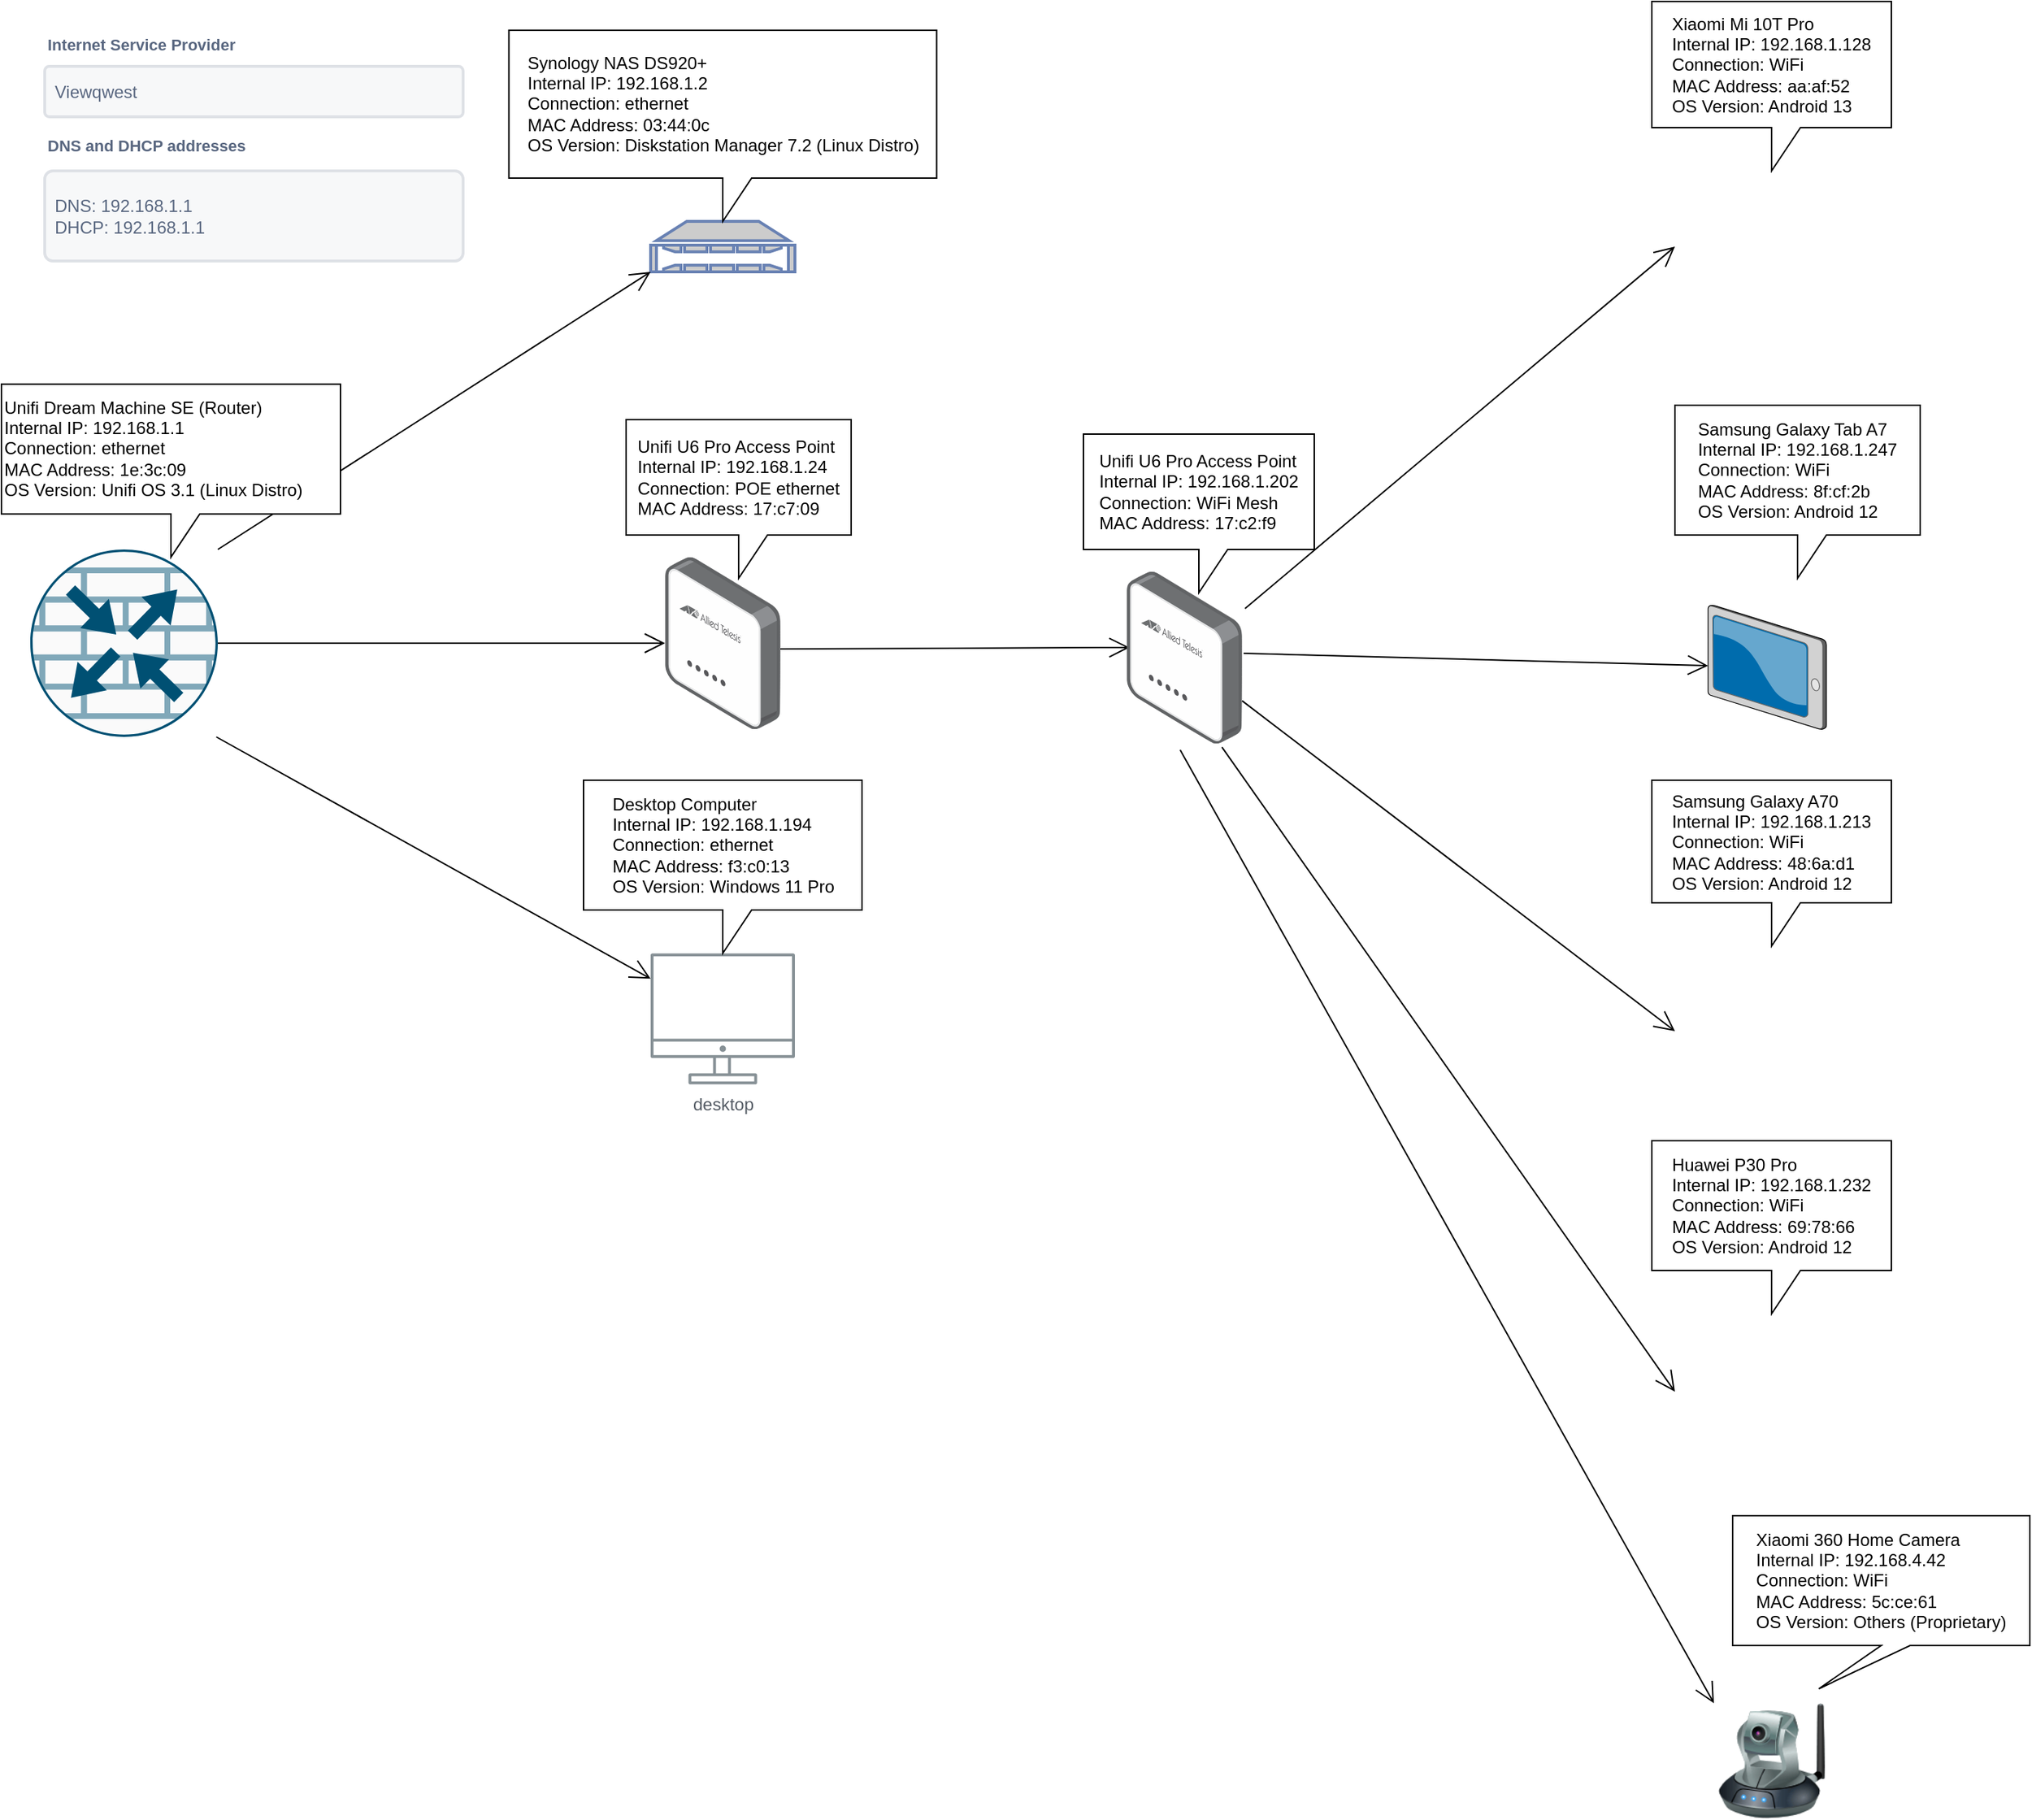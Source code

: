 <mxfile version="21.6.8" type="onedrive">
  <diagram name="Page-1" id="IBdIkPV9pn2-8v3MIylM">
    <mxGraphModel grid="1" page="1" gridSize="10" guides="1" tooltips="1" connect="1" arrows="1" fold="1" pageScale="1" pageWidth="827" pageHeight="1169" math="0" shadow="0">
      <root>
        <mxCell id="0" />
        <mxCell id="1" parent="0" />
        <mxCell id="PrfPCNccRRWCTI0NGbYJ-4" value="" style="fontColor=#0066CC;verticalAlign=top;verticalLabelPosition=bottom;labelPosition=center;align=center;html=1;outlineConnect=0;fillColor=#CCCCCC;strokeColor=#6881B3;gradientColor=none;gradientDirection=north;strokeWidth=2;shape=mxgraph.networks.nas_filer;" vertex="1" parent="1">
          <mxGeometry x="440" y="172.5" width="100" height="35" as="geometry" />
        </mxCell>
        <mxCell id="PrfPCNccRRWCTI0NGbYJ-7" value="" style="endArrow=open;endFill=1;endSize=12;html=1;rounded=0;entryX=0;entryY=1;entryDx=0;entryDy=0;entryPerimeter=0;" edge="1" parent="1" target="PrfPCNccRRWCTI0NGbYJ-4">
          <mxGeometry width="160" relative="1" as="geometry">
            <mxPoint x="140" y="400" as="sourcePoint" />
            <mxPoint x="430" y="200" as="targetPoint" />
          </mxGeometry>
        </mxCell>
        <mxCell id="PrfPCNccRRWCTI0NGbYJ-9" value="Internet Service Provider" style="fillColor=none;strokeColor=none;html=1;fontSize=11;fontStyle=0;align=left;fontColor=#596780;fontStyle=1;fontSize=11" vertex="1" parent="1">
          <mxGeometry x="20" y="40" width="240" height="20" as="geometry" />
        </mxCell>
        <mxCell id="PrfPCNccRRWCTI0NGbYJ-10" value="Viewqwest" style="rounded=1;arcSize=9;fillColor=#F7F8F9;align=left;spacingLeft=5;strokeColor=#DEE1E6;html=1;strokeWidth=2;fontColor=#596780;fontSize=12" vertex="1" parent="1">
          <mxGeometry x="20" y="65" width="290" height="35" as="geometry" />
        </mxCell>
        <mxCell id="PrfPCNccRRWCTI0NGbYJ-11" value="" style="endArrow=open;endFill=1;endSize=12;html=1;rounded=0;exitX=1;exitY=0.5;exitDx=0;exitDy=0;exitPerimeter=0;" edge="1" parent="1" source="PrfPCNccRRWCTI0NGbYJ-45" target="PrfPCNccRRWCTI0NGbYJ-12">
          <mxGeometry width="160" relative="1" as="geometry">
            <mxPoint x="138" y="465" as="sourcePoint" />
            <mxPoint x="390" y="370" as="targetPoint" />
          </mxGeometry>
        </mxCell>
        <mxCell id="PrfPCNccRRWCTI0NGbYJ-12" value="" style="image;points=[];aspect=fixed;html=1;align=center;shadow=0;dashed=0;image=img/lib/allied_telesis/wireless/Access_Point_Indoor.svg;" vertex="1" parent="1">
          <mxGeometry x="450" y="405.33" width="80" height="119.34" as="geometry" />
        </mxCell>
        <mxCell id="PrfPCNccRRWCTI0NGbYJ-13" value="&lt;div style=&quot;text-align: left;&quot;&gt;Unifi U6 Pro Access Point&lt;/div&gt;&lt;div style=&quot;text-align: left;&quot;&gt;&lt;span style=&quot;background-color: initial;&quot;&gt;Internal IP: 192.168.1.24&lt;/span&gt;&lt;/div&gt;&lt;div style=&quot;text-align: left;&quot;&gt;&lt;span style=&quot;background-color: initial;&quot;&gt;Connection: POE ethernet&lt;/span&gt;&lt;/div&gt;&lt;div style=&quot;text-align: left;&quot;&gt;&lt;span style=&quot;background-color: initial;&quot;&gt;MAC Address: 17:c7:09&lt;/span&gt;&lt;/div&gt;" style="shape=callout;whiteSpace=wrap;html=1;perimeter=calloutPerimeter;" vertex="1" parent="1">
          <mxGeometry x="423" y="310" width="156" height="110" as="geometry" />
        </mxCell>
        <mxCell id="PrfPCNccRRWCTI0NGbYJ-16" value="" style="endArrow=open;endFill=1;endSize=12;html=1;rounded=0;exitX=0.992;exitY=1;exitDx=0;exitDy=0;exitPerimeter=0;" edge="1" parent="1" source="PrfPCNccRRWCTI0NGbYJ-45" target="PrfPCNccRRWCTI0NGbYJ-17">
          <mxGeometry width="160" relative="1" as="geometry">
            <mxPoint x="138" y="529" as="sourcePoint" />
            <mxPoint x="420" y="700" as="targetPoint" />
          </mxGeometry>
        </mxCell>
        <mxCell id="PrfPCNccRRWCTI0NGbYJ-17" value="desktop" style="sketch=0;outlineConnect=0;gradientColor=none;fontColor=#545B64;strokeColor=none;fillColor=#879196;dashed=0;verticalLabelPosition=bottom;verticalAlign=top;align=center;html=1;fontSize=12;fontStyle=0;aspect=fixed;shape=mxgraph.aws4.illustration_desktop;pointerEvents=1" vertex="1" parent="1">
          <mxGeometry x="440" y="680" width="100" height="91" as="geometry" />
        </mxCell>
        <mxCell id="PrfPCNccRRWCTI0NGbYJ-18" value="&lt;div style=&quot;text-align: left;&quot;&gt;Desktop Computer&lt;/div&gt;&lt;div style=&quot;text-align: left;&quot;&gt;&lt;span style=&quot;background-color: initial;&quot;&gt;Internal IP: 192.168.1.194&lt;/span&gt;&lt;/div&gt;&lt;div style=&quot;text-align: left;&quot;&gt;&lt;span style=&quot;background-color: initial;&quot;&gt;Connection: ethernet&lt;/span&gt;&lt;/div&gt;&lt;div style=&quot;text-align: left;&quot;&gt;&lt;span style=&quot;background-color: initial;&quot;&gt;MAC Address: f3:c0:13&lt;/span&gt;&lt;/div&gt;&lt;div style=&quot;text-align: left;&quot;&gt;&lt;span style=&quot;background-color: initial;&quot;&gt;OS Version: Windows 11 Pro&lt;/span&gt;&lt;/div&gt;" style="shape=callout;whiteSpace=wrap;html=1;perimeter=calloutPerimeter;" vertex="1" parent="1">
          <mxGeometry x="393.5" y="560" width="193" height="120" as="geometry" />
        </mxCell>
        <mxCell id="PrfPCNccRRWCTI0NGbYJ-19" value="" style="endArrow=open;endFill=1;endSize=12;html=1;rounded=0;exitX=1;exitY=0.534;exitDx=0;exitDy=0;exitPerimeter=0;entryX=0.025;entryY=0.441;entryDx=0;entryDy=0;entryPerimeter=0;" edge="1" parent="1" source="PrfPCNccRRWCTI0NGbYJ-12" target="PrfPCNccRRWCTI0NGbYJ-21">
          <mxGeometry width="160" relative="1" as="geometry">
            <mxPoint x="520" y="465" as="sourcePoint" />
            <mxPoint x="870" y="469.883" as="targetPoint" />
          </mxGeometry>
        </mxCell>
        <mxCell id="PrfPCNccRRWCTI0NGbYJ-21" value="" style="image;points=[];aspect=fixed;html=1;align=center;shadow=0;dashed=0;image=img/lib/allied_telesis/wireless/Access_Point_Indoor.svg;" vertex="1" parent="1">
          <mxGeometry x="770" y="415.33" width="80" height="119.34" as="geometry" />
        </mxCell>
        <mxCell id="PrfPCNccRRWCTI0NGbYJ-25" value="&lt;div style=&quot;text-align: left;&quot;&gt;&lt;span style=&quot;background-color: initial;&quot;&gt;Unifi U6 Pro Access Point&lt;/span&gt;&lt;/div&gt;&lt;div style=&quot;text-align: left;&quot;&gt;&lt;span style=&quot;background-color: initial;&quot;&gt;Internal IP: 192.168.1.202&lt;/span&gt;&lt;/div&gt;&lt;div style=&quot;text-align: left;&quot;&gt;&lt;span style=&quot;background-color: initial;&quot;&gt;Connection: WiFi Mesh&lt;/span&gt;&lt;/div&gt;&lt;div style=&quot;text-align: left;&quot;&gt;&lt;span style=&quot;background-color: initial;&quot;&gt;MAC Address:&amp;nbsp;&lt;/span&gt;&lt;span style=&quot;background-color: initial;&quot;&gt;17:c2:f9&lt;/span&gt;&lt;/div&gt;" style="shape=callout;whiteSpace=wrap;html=1;perimeter=calloutPerimeter;" vertex="1" parent="1">
          <mxGeometry x="740" y="320" width="160" height="110" as="geometry" />
        </mxCell>
        <mxCell id="PrfPCNccRRWCTI0NGbYJ-27" value="" style="endArrow=open;endFill=1;endSize=12;html=1;rounded=0;exitX=1.025;exitY=0.215;exitDx=0;exitDy=0;exitPerimeter=0;entryX=0;entryY=0.5;entryDx=0;entryDy=0;" edge="1" parent="1" source="PrfPCNccRRWCTI0NGbYJ-21" target="PrfPCNccRRWCTI0NGbYJ-34">
          <mxGeometry width="160" relative="1" as="geometry">
            <mxPoint x="850" y="441" as="sourcePoint" />
            <mxPoint x="1170" y="240" as="targetPoint" />
          </mxGeometry>
        </mxCell>
        <mxCell id="PrfPCNccRRWCTI0NGbYJ-28" value="" style="endArrow=open;endFill=1;endSize=12;html=1;rounded=0;exitX=1.013;exitY=0.475;exitDx=0;exitDy=0;exitPerimeter=0;" edge="1" parent="1" source="PrfPCNccRRWCTI0NGbYJ-21" target="PrfPCNccRRWCTI0NGbYJ-32">
          <mxGeometry width="160" relative="1" as="geometry">
            <mxPoint x="850" y="461" as="sourcePoint" />
            <mxPoint x="1170" y="440" as="targetPoint" />
          </mxGeometry>
        </mxCell>
        <mxCell id="PrfPCNccRRWCTI0NGbYJ-29" value="" style="endArrow=open;endFill=1;endSize=12;html=1;rounded=0;exitX=1;exitY=0.751;exitDx=0;exitDy=0;exitPerimeter=0;entryX=0;entryY=0.5;entryDx=0;entryDy=0;" edge="1" parent="1" source="PrfPCNccRRWCTI0NGbYJ-21" target="PrfPCNccRRWCTI0NGbYJ-35">
          <mxGeometry width="160" relative="1" as="geometry">
            <mxPoint x="850" y="499" as="sourcePoint" />
            <mxPoint x="1160" y="704" as="targetPoint" />
          </mxGeometry>
        </mxCell>
        <mxCell id="PrfPCNccRRWCTI0NGbYJ-30" value="" style="endArrow=open;endFill=1;endSize=12;html=1;rounded=0;exitX=0.825;exitY=1.02;exitDx=0;exitDy=0;exitPerimeter=0;entryX=0;entryY=0.5;entryDx=0;entryDy=0;" edge="1" parent="1" source="PrfPCNccRRWCTI0NGbYJ-21" target="PrfPCNccRRWCTI0NGbYJ-36">
          <mxGeometry width="160" relative="1" as="geometry">
            <mxPoint x="870" y="601" as="sourcePoint" />
            <mxPoint x="1100" y="990" as="targetPoint" />
          </mxGeometry>
        </mxCell>
        <mxCell id="PrfPCNccRRWCTI0NGbYJ-32" value="" style="verticalLabelPosition=bottom;sketch=0;aspect=fixed;html=1;verticalAlign=top;strokeColor=none;align=center;outlineConnect=0;shape=mxgraph.citrix.tablet_2;" vertex="1" parent="1">
          <mxGeometry x="1173" y="438.67" width="82" height="86" as="geometry" />
        </mxCell>
        <mxCell id="PrfPCNccRRWCTI0NGbYJ-33" value="&lt;div style=&quot;text-align: left;&quot;&gt;Samsung Galaxy Tab A7&lt;/div&gt;&lt;div style=&quot;text-align: left;&quot;&gt;&lt;span style=&quot;background-color: initial;&quot;&gt;Internal IP: 192.168.1.247&lt;/span&gt;&lt;/div&gt;&lt;div style=&quot;text-align: left;&quot;&gt;&lt;span style=&quot;background-color: initial;&quot;&gt;Connection: WiFi&lt;/span&gt;&lt;/div&gt;&lt;div style=&quot;text-align: left;&quot;&gt;&lt;span style=&quot;background-color: initial;&quot;&gt;MAC Address: 8f:cf:2b&lt;/span&gt;&lt;/div&gt;&lt;div style=&quot;text-align: left;&quot;&gt;&lt;span style=&quot;background-color: initial;&quot;&gt;OS Version: Android 12&lt;/span&gt;&lt;/div&gt;" style="shape=callout;whiteSpace=wrap;html=1;perimeter=calloutPerimeter;" vertex="1" parent="1">
          <mxGeometry x="1150" y="300" width="170" height="120" as="geometry" />
        </mxCell>
        <mxCell id="PrfPCNccRRWCTI0NGbYJ-34" value="" style="shape=image;html=1;verticalAlign=top;verticalLabelPosition=bottom;labelBackgroundColor=#ffffff;imageAspect=0;aspect=fixed;image=https://cdn3.iconfinder.com/data/icons/ui-interface-line/32/handphone_website_app_mobile_ui_web_interface_1-128.png" vertex="1" parent="1">
          <mxGeometry x="1150" y="126" width="128" height="128" as="geometry" />
        </mxCell>
        <mxCell id="PrfPCNccRRWCTI0NGbYJ-35" value="" style="shape=image;html=1;verticalAlign=top;verticalLabelPosition=bottom;labelBackgroundColor=#ffffff;imageAspect=0;aspect=fixed;image=https://cdn3.iconfinder.com/data/icons/ui-interface-line/32/handphone_website_app_mobile_ui_web_interface_1-128.png" vertex="1" parent="1">
          <mxGeometry x="1150" y="670" width="128" height="128" as="geometry" />
        </mxCell>
        <mxCell id="PrfPCNccRRWCTI0NGbYJ-36" value="" style="shape=image;html=1;verticalAlign=top;verticalLabelPosition=bottom;labelBackgroundColor=#ffffff;imageAspect=0;aspect=fixed;image=https://cdn3.iconfinder.com/data/icons/ui-interface-line/32/handphone_website_app_mobile_ui_web_interface_1-128.png" vertex="1" parent="1">
          <mxGeometry x="1150" y="920" width="128" height="128" as="geometry" />
        </mxCell>
        <mxCell id="PrfPCNccRRWCTI0NGbYJ-37" value="&lt;div style=&quot;text-align: left;&quot;&gt;Samsung Galaxy A70&lt;/div&gt;&lt;div style=&quot;text-align: left;&quot;&gt;&lt;span style=&quot;background-color: initial;&quot;&gt;Internal IP: 192.168.1.213&lt;/span&gt;&lt;/div&gt;&lt;div style=&quot;text-align: left;&quot;&gt;&lt;span style=&quot;background-color: initial;&quot;&gt;Connection: WiFi&lt;/span&gt;&lt;/div&gt;&lt;div style=&quot;text-align: left;&quot;&gt;&lt;span style=&quot;background-color: initial;&quot;&gt;MAC Address: 48:6a:d1&lt;/span&gt;&lt;/div&gt;&lt;div style=&quot;text-align: left;&quot;&gt;&lt;span style=&quot;background-color: initial;&quot;&gt;OS Version: Android 12&lt;/span&gt;&lt;/div&gt;" style="shape=callout;whiteSpace=wrap;html=1;perimeter=calloutPerimeter;" vertex="1" parent="1">
          <mxGeometry x="1134" y="560" width="166" height="115" as="geometry" />
        </mxCell>
        <mxCell id="PrfPCNccRRWCTI0NGbYJ-38" value="&lt;div style=&quot;text-align: left;&quot;&gt;Huawei P30 Pro&lt;/div&gt;&lt;div style=&quot;text-align: left;&quot;&gt;&lt;span style=&quot;background-color: initial;&quot;&gt;Internal IP: 192.168.1.232&lt;/span&gt;&lt;/div&gt;&lt;div style=&quot;text-align: left;&quot;&gt;&lt;span style=&quot;background-color: initial;&quot;&gt;Connection: WiFi&lt;/span&gt;&lt;/div&gt;&lt;div style=&quot;text-align: left;&quot;&gt;&lt;span style=&quot;background-color: initial;&quot;&gt;MAC Address: 69:78:66&lt;/span&gt;&lt;/div&gt;&lt;div style=&quot;text-align: left;&quot;&gt;&lt;span style=&quot;background-color: initial;&quot;&gt;OS Version: Android 12&lt;/span&gt;&lt;/div&gt;" style="shape=callout;whiteSpace=wrap;html=1;perimeter=calloutPerimeter;" vertex="1" parent="1">
          <mxGeometry x="1134" y="810" width="166" height="120" as="geometry" />
        </mxCell>
        <mxCell id="PrfPCNccRRWCTI0NGbYJ-39" value="&lt;div style=&quot;text-align: left;&quot;&gt;Xiaomi Mi 10T Pro&lt;/div&gt;&lt;div style=&quot;text-align: left;&quot;&gt;&lt;span style=&quot;background-color: initial;&quot;&gt;Internal IP: 192.168.1.128&lt;/span&gt;&lt;/div&gt;&lt;div style=&quot;text-align: left;&quot;&gt;&lt;span style=&quot;background-color: initial;&quot;&gt;Connection: WiFi&lt;/span&gt;&lt;/div&gt;&lt;div style=&quot;text-align: left;&quot;&gt;&lt;span style=&quot;background-color: initial;&quot;&gt;MAC Address: aa:af:52&lt;br&gt;OS Version: Android 13&lt;/span&gt;&lt;/div&gt;" style="shape=callout;whiteSpace=wrap;html=1;perimeter=calloutPerimeter;" vertex="1" parent="1">
          <mxGeometry x="1134" y="20" width="166" height="117.5" as="geometry" />
        </mxCell>
        <mxCell id="PrfPCNccRRWCTI0NGbYJ-41" value="DNS: 192.168.1.1&lt;br&gt;DHCP: 192.168.1.1" style="rounded=1;arcSize=9;fillColor=#F7F8F9;align=left;spacingLeft=5;strokeColor=#DEE1E6;html=1;strokeWidth=2;fontColor=#596780;fontSize=12" vertex="1" parent="1">
          <mxGeometry x="20" y="137.5" width="290" height="62.5" as="geometry" />
        </mxCell>
        <mxCell id="PrfPCNccRRWCTI0NGbYJ-42" value="DNS and DHCP addresses" style="fillColor=none;strokeColor=none;html=1;fontSize=11;fontStyle=0;align=left;fontColor=#596780;fontStyle=1;fontSize=11" vertex="1" parent="1">
          <mxGeometry x="20" y="110" width="240" height="20" as="geometry" />
        </mxCell>
        <mxCell id="PrfPCNccRRWCTI0NGbYJ-44" value="&lt;div style=&quot;text-align: left;&quot;&gt;Synology NAS DS920+&lt;/div&gt;&lt;div style=&quot;text-align: left;&quot;&gt;&lt;span style=&quot;background-color: initial;&quot;&gt;Internal IP: 192.168.1.2&lt;/span&gt;&lt;/div&gt;&lt;div style=&quot;text-align: left;&quot;&gt;&lt;span style=&quot;background-color: initial;&quot;&gt;Connection: ethernet&lt;/span&gt;&lt;/div&gt;&lt;div style=&quot;text-align: left;&quot;&gt;&lt;span style=&quot;background-color: initial;&quot;&gt;MAC Address: 03:44:0c&lt;br&gt;OS Version: Diskstation Manager 7.2 (Linux Distro)&lt;/span&gt;&lt;/div&gt;" style="shape=callout;whiteSpace=wrap;html=1;perimeter=calloutPerimeter;" vertex="1" parent="1">
          <mxGeometry x="341.75" y="40" width="296.5" height="132.5" as="geometry" />
        </mxCell>
        <mxCell id="PrfPCNccRRWCTI0NGbYJ-45" value="" style="sketch=0;points=[[0.5,0,0],[1,0.5,0],[0.5,1,0],[0,0.5,0],[0.145,0.145,0],[0.856,0.145,0],[0.855,0.856,0],[0.145,0.855,0]];verticalLabelPosition=bottom;html=1;verticalAlign=top;aspect=fixed;align=center;pointerEvents=1;shape=mxgraph.cisco19.rect;prIcon=router_with_firewall;fillColor=#FAFAFA;strokeColor=#005073;" vertex="1" parent="1">
          <mxGeometry x="10" y="400" width="130" height="130" as="geometry" />
        </mxCell>
        <mxCell id="PrfPCNccRRWCTI0NGbYJ-46" value="Unifi Dream Machine SE (Router)&lt;br&gt;Internal IP: 192.168.1.1&lt;br&gt;Connection: ethernet&lt;br&gt;MAC Address:&amp;nbsp;1e:3c:09&lt;br&gt;OS Version: Unifi OS 3.1 (Linux Distro)" style="shape=callout;whiteSpace=wrap;html=1;perimeter=calloutPerimeter;align=left;" vertex="1" parent="1">
          <mxGeometry x="-10" y="285.33" width="235" height="120" as="geometry" />
        </mxCell>
        <mxCell id="OXvMGoE_WdaTEObJl_Hk-1" value="" style="endArrow=open;endFill=1;endSize=12;html=1;rounded=0;exitX=0.463;exitY=1.036;exitDx=0;exitDy=0;exitPerimeter=0;entryX=0;entryY=0;entryDx=0;entryDy=0;" edge="1" parent="1" source="PrfPCNccRRWCTI0NGbYJ-21" target="OXvMGoE_WdaTEObJl_Hk-3">
          <mxGeometry width="160" relative="1" as="geometry">
            <mxPoint x="790" y="547" as="sourcePoint" />
            <mxPoint x="1128.26" y="1130" as="targetPoint" />
          </mxGeometry>
        </mxCell>
        <mxCell id="OXvMGoE_WdaTEObJl_Hk-3" value="" style="image;html=1;image=img/lib/clip_art/networking/Ip_Camera_128x128.png" vertex="1" parent="1">
          <mxGeometry x="1177" y="1200" width="80" height="80" as="geometry" />
        </mxCell>
        <mxCell id="OXvMGoE_WdaTEObJl_Hk-4" value="&lt;div style=&quot;text-align: left;&quot;&gt;Xiaomi 360 Home Camera&lt;/div&gt;&lt;div style=&quot;text-align: left;&quot;&gt;&lt;span style=&quot;background-color: initial;&quot;&gt;Internal IP: 192.168.4.42&lt;/span&gt;&lt;/div&gt;&lt;div style=&quot;text-align: left;&quot;&gt;&lt;span style=&quot;background-color: initial;&quot;&gt;Connection: WiFi&lt;/span&gt;&lt;/div&gt;&lt;div style=&quot;text-align: left;&quot;&gt;&lt;span style=&quot;background-color: initial;&quot;&gt;MAC Address:&amp;nbsp;&lt;/span&gt;&lt;span style=&quot;background-color: initial;&quot;&gt;5c:ce:61&lt;/span&gt;&lt;/div&gt;&lt;div style=&quot;text-align: left;&quot;&gt;&lt;span style=&quot;background-color: initial;&quot;&gt;OS Version: Others (P&lt;/span&gt;&lt;span style=&quot;background-color: initial;&quot;&gt;roprietary)&lt;/span&gt;&lt;/div&gt;" style="shape=callout;whiteSpace=wrap;html=1;perimeter=calloutPerimeter;position2=0.29;" vertex="1" parent="1">
          <mxGeometry x="1190" y="1070" width="206" height="120" as="geometry" />
        </mxCell>
      </root>
    </mxGraphModel>
  </diagram>
</mxfile>
